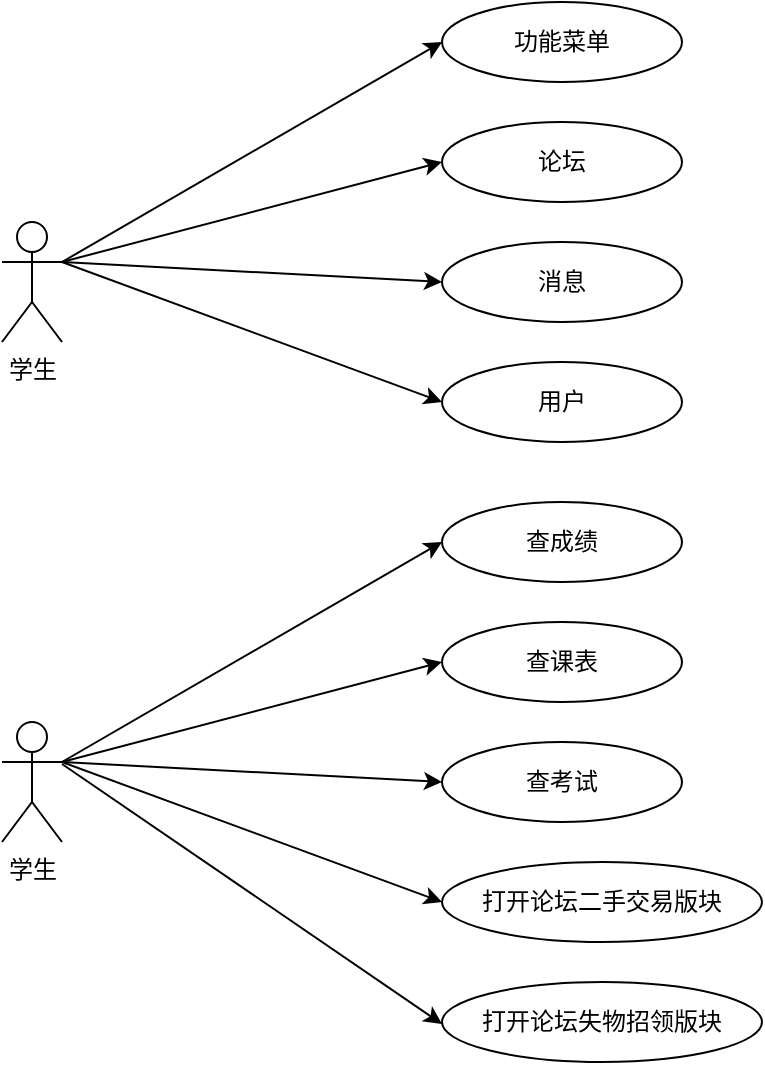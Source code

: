 <mxfile version="10.6.8" type="github"><diagram id="YWr5hzy65BRew0WamVoh" name="第 1 页"><mxGraphModel dx="918" dy="567" grid="1" gridSize="10" guides="1" tooltips="1" connect="1" arrows="1" fold="1" page="1" pageScale="1" pageWidth="827" pageHeight="1169" math="0" shadow="0"><root><mxCell id="0"/><mxCell id="1" parent="0"/><mxCell id="F1j5IRYbsxmX8s1Aeb3h-1" value="学生" style="shape=umlActor;verticalLabelPosition=bottom;labelBackgroundColor=#ffffff;verticalAlign=top;html=1;outlineConnect=0;" vertex="1" parent="1"><mxGeometry x="100" y="119" width="30" height="60" as="geometry"/></mxCell><mxCell id="F1j5IRYbsxmX8s1Aeb3h-2" value="功能菜单" style="ellipse;whiteSpace=wrap;html=1;" vertex="1" parent="1"><mxGeometry x="320" y="9" width="120" height="40" as="geometry"/></mxCell><mxCell id="F1j5IRYbsxmX8s1Aeb3h-4" value="" style="endArrow=classic;html=1;entryX=0;entryY=0.5;entryDx=0;entryDy=0;" edge="1" parent="1" target="F1j5IRYbsxmX8s1Aeb3h-2"><mxGeometry width="50" height="50" relative="1" as="geometry"><mxPoint x="130" y="139" as="sourcePoint"/><mxPoint x="180" y="94" as="targetPoint"/></mxGeometry></mxCell><mxCell id="F1j5IRYbsxmX8s1Aeb3h-5" value="论坛" style="ellipse;whiteSpace=wrap;html=1;" vertex="1" parent="1"><mxGeometry x="320" y="69" width="120" height="40" as="geometry"/></mxCell><mxCell id="F1j5IRYbsxmX8s1Aeb3h-6" value="" style="endArrow=classic;html=1;entryX=0;entryY=0.5;entryDx=0;entryDy=0;" edge="1" parent="1" target="F1j5IRYbsxmX8s1Aeb3h-5"><mxGeometry width="50" height="50" relative="1" as="geometry"><mxPoint x="130" y="139" as="sourcePoint"/><mxPoint x="330" y="29" as="targetPoint"/></mxGeometry></mxCell><mxCell id="F1j5IRYbsxmX8s1Aeb3h-7" value="" style="endArrow=classic;html=1;entryX=0;entryY=0.5;entryDx=0;entryDy=0;" edge="1" parent="1" target="F1j5IRYbsxmX8s1Aeb3h-11"><mxGeometry width="50" height="50" relative="1" as="geometry"><mxPoint x="130" y="139" as="sourcePoint"/><mxPoint x="320" y="149" as="targetPoint"/></mxGeometry></mxCell><mxCell id="F1j5IRYbsxmX8s1Aeb3h-8" value="" style="endArrow=classic;html=1;entryX=0;entryY=0.5;entryDx=0;entryDy=0;" edge="1" parent="1" target="F1j5IRYbsxmX8s1Aeb3h-10"><mxGeometry width="50" height="50" relative="1" as="geometry"><mxPoint x="130" y="139" as="sourcePoint"/><mxPoint x="340" y="89" as="targetPoint"/></mxGeometry></mxCell><mxCell id="F1j5IRYbsxmX8s1Aeb3h-10" value="消息" style="ellipse;whiteSpace=wrap;html=1;" vertex="1" parent="1"><mxGeometry x="320" y="129" width="120" height="40" as="geometry"/></mxCell><mxCell id="F1j5IRYbsxmX8s1Aeb3h-11" value="用户" style="ellipse;whiteSpace=wrap;html=1;" vertex="1" parent="1"><mxGeometry x="320" y="189" width="120" height="40" as="geometry"/></mxCell><mxCell id="F1j5IRYbsxmX8s1Aeb3h-12" value="学生" style="shape=umlActor;verticalLabelPosition=bottom;labelBackgroundColor=#ffffff;verticalAlign=top;html=1;outlineConnect=0;" vertex="1" parent="1"><mxGeometry x="100" y="369" width="30" height="60" as="geometry"/></mxCell><mxCell id="F1j5IRYbsxmX8s1Aeb3h-13" value="查成绩" style="ellipse;whiteSpace=wrap;html=1;" vertex="1" parent="1"><mxGeometry x="320" y="259" width="120" height="40" as="geometry"/></mxCell><mxCell id="F1j5IRYbsxmX8s1Aeb3h-14" value="" style="endArrow=classic;html=1;entryX=0;entryY=0.5;entryDx=0;entryDy=0;" edge="1" parent="1" target="F1j5IRYbsxmX8s1Aeb3h-13"><mxGeometry width="50" height="50" relative="1" as="geometry"><mxPoint x="130" y="389" as="sourcePoint"/><mxPoint x="180" y="344" as="targetPoint"/></mxGeometry></mxCell><mxCell id="F1j5IRYbsxmX8s1Aeb3h-15" value="查课表" style="ellipse;whiteSpace=wrap;html=1;" vertex="1" parent="1"><mxGeometry x="320" y="319" width="120" height="40" as="geometry"/></mxCell><mxCell id="F1j5IRYbsxmX8s1Aeb3h-16" value="" style="endArrow=classic;html=1;entryX=0;entryY=0.5;entryDx=0;entryDy=0;" edge="1" parent="1" target="F1j5IRYbsxmX8s1Aeb3h-15"><mxGeometry width="50" height="50" relative="1" as="geometry"><mxPoint x="130" y="389" as="sourcePoint"/><mxPoint x="330" y="279" as="targetPoint"/></mxGeometry></mxCell><mxCell id="F1j5IRYbsxmX8s1Aeb3h-17" value="" style="endArrow=classic;html=1;entryX=0;entryY=0.5;entryDx=0;entryDy=0;" edge="1" parent="1" target="F1j5IRYbsxmX8s1Aeb3h-20"><mxGeometry width="50" height="50" relative="1" as="geometry"><mxPoint x="130" y="389" as="sourcePoint"/><mxPoint x="320" y="399" as="targetPoint"/></mxGeometry></mxCell><mxCell id="F1j5IRYbsxmX8s1Aeb3h-18" value="" style="endArrow=classic;html=1;entryX=0;entryY=0.5;entryDx=0;entryDy=0;" edge="1" parent="1" target="F1j5IRYbsxmX8s1Aeb3h-19"><mxGeometry width="50" height="50" relative="1" as="geometry"><mxPoint x="130" y="389" as="sourcePoint"/><mxPoint x="340" y="339" as="targetPoint"/></mxGeometry></mxCell><mxCell id="F1j5IRYbsxmX8s1Aeb3h-19" value="查考试" style="ellipse;whiteSpace=wrap;html=1;" vertex="1" parent="1"><mxGeometry x="320" y="379" width="120" height="40" as="geometry"/></mxCell><mxCell id="F1j5IRYbsxmX8s1Aeb3h-20" value="打开论坛二手交易版块" style="ellipse;whiteSpace=wrap;html=1;" vertex="1" parent="1"><mxGeometry x="320" y="439" width="160" height="40" as="geometry"/></mxCell><mxCell id="F1j5IRYbsxmX8s1Aeb3h-25" value="" style="endArrow=classic;html=1;" edge="1" parent="1"><mxGeometry width="50" height="50" relative="1" as="geometry"><mxPoint x="130" y="390" as="sourcePoint"/><mxPoint x="320" y="520" as="targetPoint"/></mxGeometry></mxCell><mxCell id="F1j5IRYbsxmX8s1Aeb3h-26" value="打开论坛失物招领版块" style="ellipse;whiteSpace=wrap;html=1;" vertex="1" parent="1"><mxGeometry x="320" y="499" width="160" height="40" as="geometry"/></mxCell></root></mxGraphModel></diagram></mxfile>